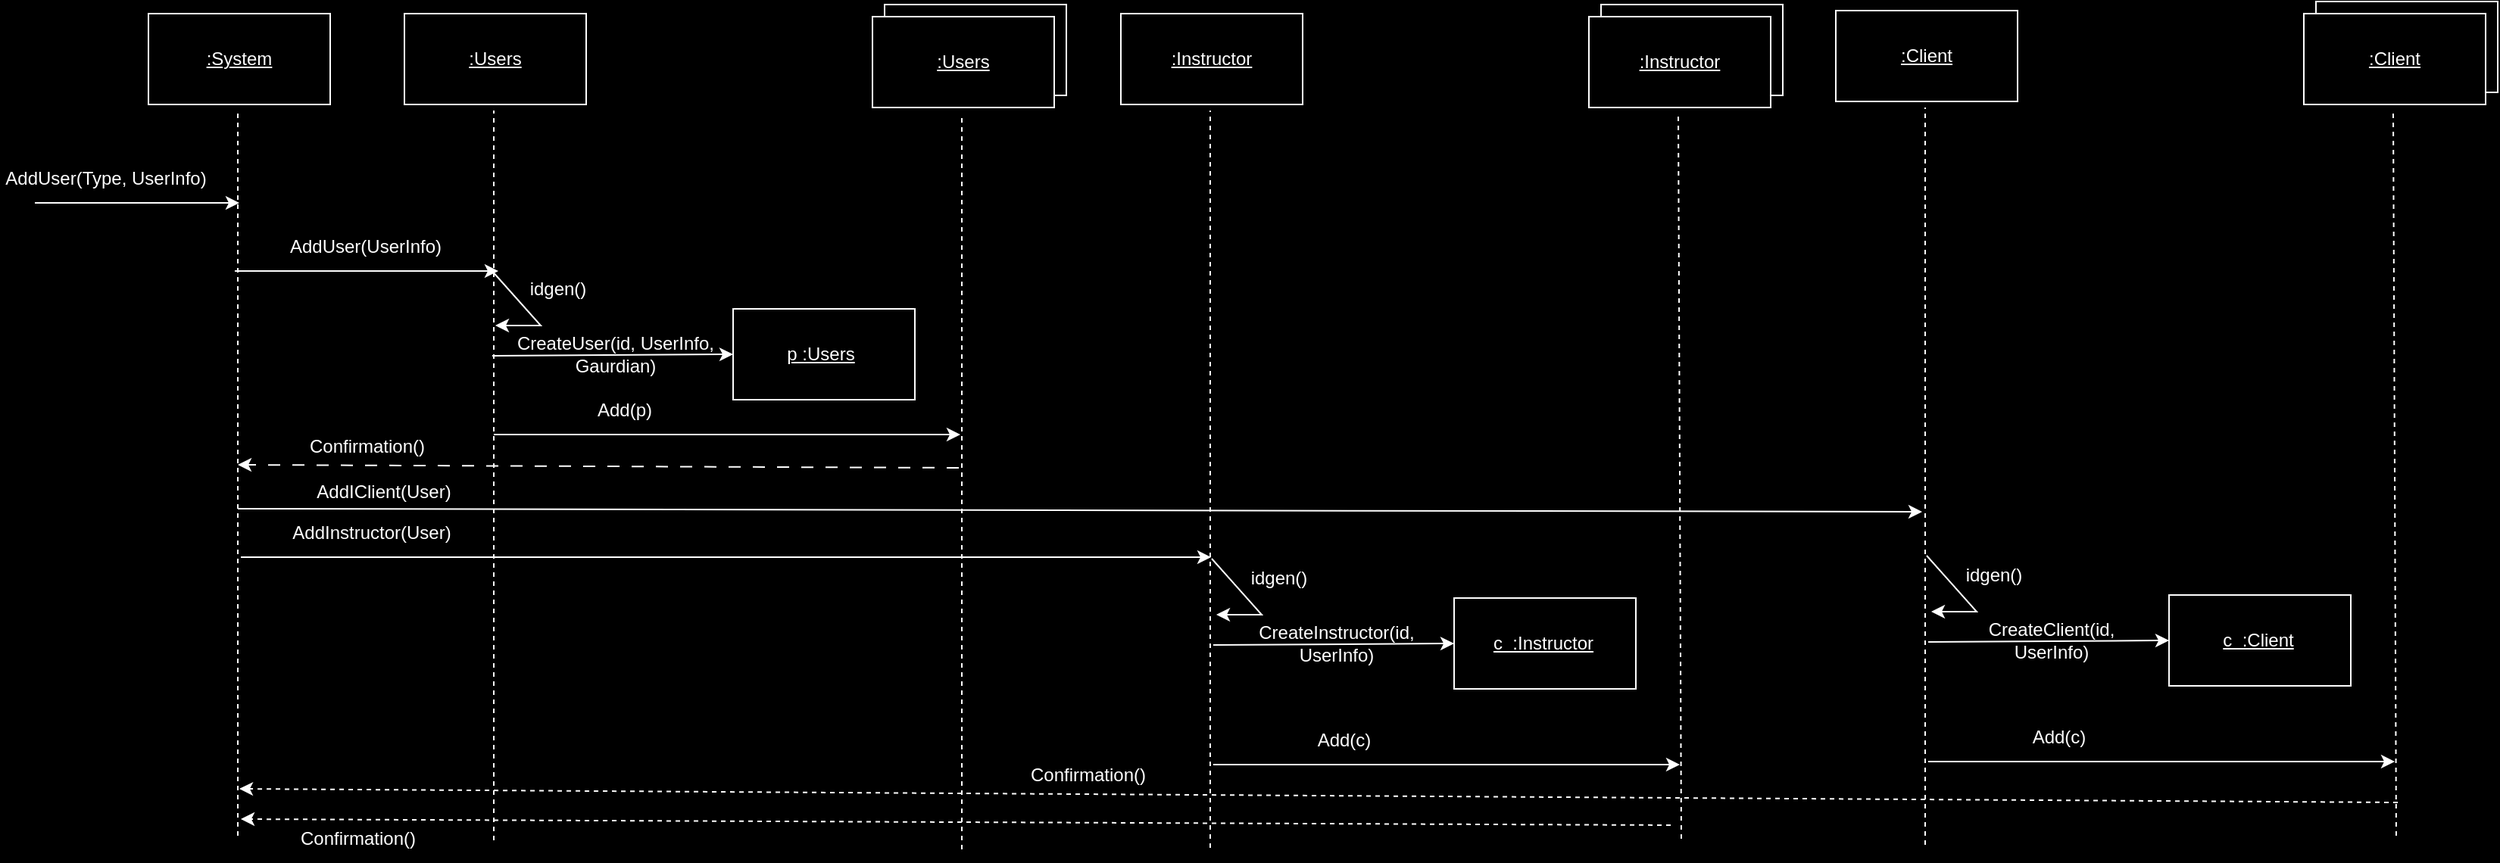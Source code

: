<mxfile version="24.8.3">
  <diagram name="Page-1" id="pG8_zNcNYhtdr4i-cpv-">
    <mxGraphModel dx="1426" dy="791" grid="0" gridSize="10" guides="1" tooltips="1" connect="1" arrows="1" fold="1" page="0" pageScale="1" pageWidth="850" pageHeight="1100" background="#000000" math="0" shadow="0">
      <root>
        <mxCell id="0" />
        <mxCell id="1" parent="0" />
        <mxCell id="J-wNMf_4F0RsYoabih5--39" value="" style="rounded=0;whiteSpace=wrap;html=1;fillColor=#000000;strokeColor=#FFFFFF;" parent="1" vertex="1">
          <mxGeometry x="629" y="106" width="120" height="60" as="geometry" />
        </mxCell>
        <mxCell id="J-wNMf_4F0RsYoabih5--1" value="" style="endArrow=classic;html=1;rounded=0;strokeColor=#FFFFFF;" parent="1" edge="1">
          <mxGeometry width="50" height="50" relative="1" as="geometry">
            <mxPoint x="68" y="237" as="sourcePoint" />
            <mxPoint x="203" y="237" as="targetPoint" />
          </mxGeometry>
        </mxCell>
        <mxCell id="J-wNMf_4F0RsYoabih5--6" value="Con" style="text;html=1;align=center;verticalAlign=middle;whiteSpace=wrap;rounded=0;" parent="1" vertex="1">
          <mxGeometry x="103" y="206" width="60" height="30" as="geometry" />
        </mxCell>
        <mxCell id="J-wNMf_4F0RsYoabih5--7" value="" style="endArrow=none;dashed=1;html=1;rounded=0;strokeColor=#FFFFFF;" parent="1" edge="1">
          <mxGeometry width="50" height="50" relative="1" as="geometry">
            <mxPoint x="202" y="655" as="sourcePoint" />
            <mxPoint x="202" y="176" as="targetPoint" />
          </mxGeometry>
        </mxCell>
        <mxCell id="J-wNMf_4F0RsYoabih5--8" value="" style="rounded=0;whiteSpace=wrap;html=1;fillColor=#000000;strokeColor=#FFFFFF;" parent="1" vertex="1">
          <mxGeometry x="143" y="112" width="120" height="60" as="geometry" />
        </mxCell>
        <mxCell id="J-wNMf_4F0RsYoabih5--9" value="&lt;font color=&quot;#ffffff&quot;&gt;&lt;u&gt;:System&lt;/u&gt;&lt;/font&gt;" style="text;html=1;align=center;verticalAlign=middle;whiteSpace=wrap;rounded=0;" parent="1" vertex="1">
          <mxGeometry x="173" y="127" width="60" height="30" as="geometry" />
        </mxCell>
        <mxCell id="J-wNMf_4F0RsYoabih5--10" value="&lt;font color=&quot;#ffffff&quot;&gt;AddUser(Type, UserInfo)&lt;/font&gt;" style="text;html=1;align=center;verticalAlign=middle;whiteSpace=wrap;rounded=0;" parent="1" vertex="1">
          <mxGeometry x="45" y="206" width="140" height="30" as="geometry" />
        </mxCell>
        <mxCell id="J-wNMf_4F0RsYoabih5--16" value="" style="endArrow=classic;html=1;rounded=0;strokeColor=#FFFFFF;" parent="1" edge="1">
          <mxGeometry width="50" height="50" relative="1" as="geometry">
            <mxPoint x="200" y="282" as="sourcePoint" />
            <mxPoint x="374" y="282" as="targetPoint" />
          </mxGeometry>
        </mxCell>
        <mxCell id="J-wNMf_4F0RsYoabih5--18" value="" style="endArrow=none;dashed=1;html=1;rounded=0;strokeColor=#FFFFFF;" parent="1" edge="1">
          <mxGeometry width="50" height="50" relative="1" as="geometry">
            <mxPoint x="371" y="658" as="sourcePoint" />
            <mxPoint x="371" y="176" as="targetPoint" />
          </mxGeometry>
        </mxCell>
        <mxCell id="J-wNMf_4F0RsYoabih5--19" value="" style="rounded=0;whiteSpace=wrap;html=1;fillColor=#000000;strokeColor=#FFFFFF;" parent="1" vertex="1">
          <mxGeometry x="312" y="112" width="120" height="60" as="geometry" />
        </mxCell>
        <mxCell id="J-wNMf_4F0RsYoabih5--20" value="&lt;font color=&quot;#ffffff&quot;&gt;&lt;u&gt;:Users&lt;/u&gt;&lt;/font&gt;" style="text;html=1;align=center;verticalAlign=middle;whiteSpace=wrap;rounded=0;" parent="1" vertex="1">
          <mxGeometry x="342" y="127" width="60" height="30" as="geometry" />
        </mxCell>
        <mxCell id="J-wNMf_4F0RsYoabih5--21" value="&lt;font color=&quot;#ffffff&quot;&gt;AddUser(UserInfo)&lt;/font&gt;" style="text;html=1;align=center;verticalAlign=middle;whiteSpace=wrap;rounded=0;" parent="1" vertex="1">
          <mxGeometry x="219" y="251" width="135" height="30" as="geometry" />
        </mxCell>
        <mxCell id="J-wNMf_4F0RsYoabih5--22" value="" style="endArrow=classic;html=1;rounded=0;strokeColor=#FFFFFF;" parent="1" edge="1">
          <mxGeometry width="50" height="50" relative="1" as="geometry">
            <mxPoint x="369" y="281" as="sourcePoint" />
            <mxPoint x="372" y="318" as="targetPoint" />
            <Array as="points">
              <mxPoint x="402" y="318" />
            </Array>
          </mxGeometry>
        </mxCell>
        <mxCell id="J-wNMf_4F0RsYoabih5--24" value="&lt;font color=&quot;#ffffff&quot;&gt;idgen()&lt;/font&gt;" style="text;html=1;align=center;verticalAlign=middle;whiteSpace=wrap;rounded=0;" parent="1" vertex="1">
          <mxGeometry x="346" y="279" width="135" height="30" as="geometry" />
        </mxCell>
        <mxCell id="J-wNMf_4F0RsYoabih5--25" value="" style="endArrow=classic;html=1;rounded=0;strokeColor=#FFFFFF;entryX=0;entryY=0.5;entryDx=0;entryDy=0;" parent="1" target="J-wNMf_4F0RsYoabih5--26" edge="1">
          <mxGeometry width="50" height="50" relative="1" as="geometry">
            <mxPoint x="370" y="338" as="sourcePoint" />
            <mxPoint x="504" y="338" as="targetPoint" />
          </mxGeometry>
        </mxCell>
        <mxCell id="J-wNMf_4F0RsYoabih5--26" value="" style="rounded=0;whiteSpace=wrap;html=1;fillColor=#000000;strokeColor=#FFFFFF;" parent="1" vertex="1">
          <mxGeometry x="529" y="307" width="120" height="60" as="geometry" />
        </mxCell>
        <mxCell id="J-wNMf_4F0RsYoabih5--27" value="&lt;font color=&quot;#ffffff&quot;&gt;&lt;u&gt;p :Users&lt;/u&gt;&lt;/font&gt;" style="text;html=1;align=center;verticalAlign=middle;whiteSpace=wrap;rounded=0;" parent="1" vertex="1">
          <mxGeometry x="557" y="322" width="60" height="30" as="geometry" />
        </mxCell>
        <mxCell id="J-wNMf_4F0RsYoabih5--30" value="&lt;font color=&quot;#ffffff&quot;&gt;CreateUser(id, UserInfo, Gaurdian)&lt;/font&gt;" style="text;html=1;align=center;verticalAlign=middle;whiteSpace=wrap;rounded=0;" parent="1" vertex="1">
          <mxGeometry x="384" y="322" width="135" height="30" as="geometry" />
        </mxCell>
        <mxCell id="J-wNMf_4F0RsYoabih5--31" value="" style="endArrow=classic;html=1;rounded=0;strokeColor=#FFFFFF;" parent="1" edge="1">
          <mxGeometry width="50" height="50" relative="1" as="geometry">
            <mxPoint x="371" y="390" as="sourcePoint" />
            <mxPoint x="679" y="390" as="targetPoint" />
          </mxGeometry>
        </mxCell>
        <mxCell id="J-wNMf_4F0RsYoabih5--32" value="&lt;font color=&quot;#ffffff&quot;&gt;Add(p)&lt;/font&gt;" style="text;html=1;align=center;verticalAlign=middle;whiteSpace=wrap;rounded=0;" parent="1" vertex="1">
          <mxGeometry x="390" y="359" width="135" height="30" as="geometry" />
        </mxCell>
        <mxCell id="J-wNMf_4F0RsYoabih5--33" value="" style="endArrow=none;dashed=1;html=1;rounded=0;strokeColor=#FFFFFF;" parent="1" edge="1">
          <mxGeometry width="50" height="50" relative="1" as="geometry">
            <mxPoint x="680" y="664" as="sourcePoint" />
            <mxPoint x="680" y="178" as="targetPoint" />
          </mxGeometry>
        </mxCell>
        <mxCell id="J-wNMf_4F0RsYoabih5--34" value="" style="rounded=0;whiteSpace=wrap;html=1;fillColor=#000000;strokeColor=#FFFFFF;" parent="1" vertex="1">
          <mxGeometry x="621" y="114" width="120" height="60" as="geometry" />
        </mxCell>
        <mxCell id="J-wNMf_4F0RsYoabih5--35" value="&lt;font color=&quot;#ffffff&quot;&gt;&lt;u&gt;:Users&lt;/u&gt;&lt;/font&gt;" style="text;html=1;align=center;verticalAlign=middle;whiteSpace=wrap;rounded=0;" parent="1" vertex="1">
          <mxGeometry x="651" y="129" width="60" height="30" as="geometry" />
        </mxCell>
        <mxCell id="J-wNMf_4F0RsYoabih5--42" value="" style="endArrow=classic;html=1;rounded=0;strokeColor=#FFFFFF;" parent="1" edge="1">
          <mxGeometry width="50" height="50" relative="1" as="geometry">
            <mxPoint x="204" y="471" as="sourcePoint" />
            <mxPoint x="844.5" y="471" as="targetPoint" />
          </mxGeometry>
        </mxCell>
        <mxCell id="J-wNMf_4F0RsYoabih5--43" value="&lt;font color=&quot;#ffffff&quot;&gt;AddInstructor(User)&lt;/font&gt;" style="text;html=1;align=center;verticalAlign=middle;whiteSpace=wrap;rounded=0;" parent="1" vertex="1">
          <mxGeometry x="223" y="440" width="135" height="30" as="geometry" />
        </mxCell>
        <mxCell id="J-wNMf_4F0RsYoabih5--44" value="" style="rounded=0;whiteSpace=wrap;html=1;fillColor=#000000;strokeColor=#FFFFFF;" parent="1" vertex="1">
          <mxGeometry x="1102" y="106" width="120" height="60" as="geometry" />
        </mxCell>
        <mxCell id="J-wNMf_4F0RsYoabih5--45" value="" style="endArrow=none;dashed=1;html=1;rounded=0;strokeColor=#FFFFFF;" parent="1" edge="1">
          <mxGeometry width="50" height="50" relative="1" as="geometry">
            <mxPoint x="844" y="663" as="sourcePoint" />
            <mxPoint x="844" y="176" as="targetPoint" />
          </mxGeometry>
        </mxCell>
        <mxCell id="J-wNMf_4F0RsYoabih5--46" value="" style="rounded=0;whiteSpace=wrap;html=1;fillColor=#000000;strokeColor=#FFFFFF;" parent="1" vertex="1">
          <mxGeometry x="785" y="112" width="120" height="60" as="geometry" />
        </mxCell>
        <mxCell id="J-wNMf_4F0RsYoabih5--47" value="&lt;font color=&quot;#ffffff&quot;&gt;&lt;u&gt;:Instructor&lt;/u&gt;&lt;/font&gt;" style="text;html=1;align=center;verticalAlign=middle;whiteSpace=wrap;rounded=0;" parent="1" vertex="1">
          <mxGeometry x="815" y="127" width="60" height="30" as="geometry" />
        </mxCell>
        <mxCell id="J-wNMf_4F0RsYoabih5--48" value="" style="endArrow=classic;html=1;rounded=0;strokeColor=#FFFFFF;" parent="1" edge="1">
          <mxGeometry width="50" height="50" relative="1" as="geometry">
            <mxPoint x="845" y="472" as="sourcePoint" />
            <mxPoint x="848" y="509" as="targetPoint" />
            <Array as="points">
              <mxPoint x="878" y="509" />
            </Array>
          </mxGeometry>
        </mxCell>
        <mxCell id="J-wNMf_4F0RsYoabih5--49" value="&lt;font color=&quot;#ffffff&quot;&gt;idgen()&lt;/font&gt;" style="text;html=1;align=center;verticalAlign=middle;whiteSpace=wrap;rounded=0;" parent="1" vertex="1">
          <mxGeometry x="822" y="470" width="135" height="30" as="geometry" />
        </mxCell>
        <mxCell id="J-wNMf_4F0RsYoabih5--50" value="" style="endArrow=classic;html=1;rounded=0;strokeColor=#FFFFFF;entryX=0;entryY=0.5;entryDx=0;entryDy=0;" parent="1" target="J-wNMf_4F0RsYoabih5--51" edge="1">
          <mxGeometry width="50" height="50" relative="1" as="geometry">
            <mxPoint x="846" y="529" as="sourcePoint" />
            <mxPoint x="980" y="529" as="targetPoint" />
          </mxGeometry>
        </mxCell>
        <mxCell id="J-wNMf_4F0RsYoabih5--51" value="" style="rounded=0;whiteSpace=wrap;html=1;fillColor=#000000;strokeColor=#FFFFFF;" parent="1" vertex="1">
          <mxGeometry x="1005" y="498" width="120" height="60" as="geometry" />
        </mxCell>
        <mxCell id="J-wNMf_4F0RsYoabih5--52" value="&lt;font color=&quot;#ffffff&quot;&gt;&lt;u&gt;c&amp;nbsp; :Instructor&lt;/u&gt;&lt;/font&gt;" style="text;html=1;align=center;verticalAlign=middle;whiteSpace=wrap;rounded=0;" parent="1" vertex="1">
          <mxGeometry x="1029" y="513" width="70" height="30" as="geometry" />
        </mxCell>
        <mxCell id="J-wNMf_4F0RsYoabih5--53" value="&lt;font color=&quot;#ffffff&quot;&gt;CreateInstructor(id, UserInfo)&lt;/font&gt;" style="text;html=1;align=center;verticalAlign=middle;whiteSpace=wrap;rounded=0;" parent="1" vertex="1">
          <mxGeometry x="860" y="513" width="135" height="30" as="geometry" />
        </mxCell>
        <mxCell id="J-wNMf_4F0RsYoabih5--54" value="" style="endArrow=classic;html=1;rounded=0;strokeColor=#FFFFFF;" parent="1" edge="1">
          <mxGeometry width="50" height="50" relative="1" as="geometry">
            <mxPoint x="846" y="608" as="sourcePoint" />
            <mxPoint x="1154" y="608" as="targetPoint" />
          </mxGeometry>
        </mxCell>
        <mxCell id="J-wNMf_4F0RsYoabih5--55" value="&lt;font color=&quot;#ffffff&quot;&gt;Add(c)&lt;/font&gt;" style="text;html=1;align=center;verticalAlign=middle;whiteSpace=wrap;rounded=0;" parent="1" vertex="1">
          <mxGeometry x="865" y="577" width="135" height="30" as="geometry" />
        </mxCell>
        <mxCell id="J-wNMf_4F0RsYoabih5--56" value="" style="endArrow=none;dashed=1;html=1;rounded=0;strokeColor=#FFFFFF;" parent="1" edge="1">
          <mxGeometry width="50" height="50" relative="1" as="geometry">
            <mxPoint x="1155" y="657" as="sourcePoint" />
            <mxPoint x="1153" y="178" as="targetPoint" />
          </mxGeometry>
        </mxCell>
        <mxCell id="J-wNMf_4F0RsYoabih5--57" value="" style="rounded=0;whiteSpace=wrap;html=1;fillColor=#000000;strokeColor=#FFFFFF;" parent="1" vertex="1">
          <mxGeometry x="1094" y="114" width="120" height="60" as="geometry" />
        </mxCell>
        <mxCell id="J-wNMf_4F0RsYoabih5--58" value="&lt;font color=&quot;#ffffff&quot;&gt;&lt;u&gt;:Instructor&lt;/u&gt;&lt;/font&gt;" style="text;html=1;align=center;verticalAlign=middle;whiteSpace=wrap;rounded=0;" parent="1" vertex="1">
          <mxGeometry x="1124" y="129" width="60" height="30" as="geometry" />
        </mxCell>
        <mxCell id="J-wNMf_4F0RsYoabih5--60" value="" style="endArrow=classic;html=1;rounded=0;strokeColor=#FFFFFF;dashed=1;dashPattern=8 8;" parent="1" edge="1">
          <mxGeometry width="50" height="50" relative="1" as="geometry">
            <mxPoint x="678" y="412" as="sourcePoint" />
            <mxPoint x="202" y="410" as="targetPoint" />
          </mxGeometry>
        </mxCell>
        <mxCell id="J-wNMf_4F0RsYoabih5--62" value="&lt;font color=&quot;#ffffff&quot;&gt;Confirmation()&lt;/font&gt;" style="text;html=1;align=center;verticalAlign=middle;whiteSpace=wrap;rounded=0;" parent="1" vertex="1">
          <mxGeometry x="220" y="383" width="135" height="30" as="geometry" />
        </mxCell>
        <mxCell id="J-wNMf_4F0RsYoabih5--63" value="" style="endArrow=classic;html=1;rounded=0;strokeColor=#FFFFFF;dashed=1;" parent="1" edge="1">
          <mxGeometry width="50" height="50" relative="1" as="geometry">
            <mxPoint x="1148" y="648" as="sourcePoint" />
            <mxPoint x="204" y="644" as="targetPoint" />
          </mxGeometry>
        </mxCell>
        <mxCell id="J-wNMf_4F0RsYoabih5--64" value="&lt;font color=&quot;#ffffff&quot;&gt;Confirmation()&lt;/font&gt;" style="text;html=1;align=center;verticalAlign=middle;whiteSpace=wrap;rounded=0;" parent="1" vertex="1">
          <mxGeometry x="214" y="642" width="135" height="30" as="geometry" />
        </mxCell>
        <mxCell id="gyk7JsDfWG_8IupQ1Y1O-1" value="" style="rounded=0;whiteSpace=wrap;html=1;fillColor=#000000;strokeColor=#FFFFFF;" vertex="1" parent="1">
          <mxGeometry x="1574" y="104" width="120" height="60" as="geometry" />
        </mxCell>
        <mxCell id="gyk7JsDfWG_8IupQ1Y1O-2" value="" style="endArrow=none;dashed=1;html=1;rounded=0;strokeColor=#FFFFFF;" edge="1" parent="1">
          <mxGeometry width="50" height="50" relative="1" as="geometry">
            <mxPoint x="1316" y="661" as="sourcePoint" />
            <mxPoint x="1316" y="174" as="targetPoint" />
          </mxGeometry>
        </mxCell>
        <mxCell id="gyk7JsDfWG_8IupQ1Y1O-3" value="" style="rounded=0;whiteSpace=wrap;html=1;fillColor=#000000;strokeColor=#FFFFFF;" vertex="1" parent="1">
          <mxGeometry x="1257" y="110" width="120" height="60" as="geometry" />
        </mxCell>
        <mxCell id="gyk7JsDfWG_8IupQ1Y1O-4" value="&lt;font color=&quot;#ffffff&quot;&gt;&lt;u&gt;:Client&lt;/u&gt;&lt;/font&gt;" style="text;html=1;align=center;verticalAlign=middle;whiteSpace=wrap;rounded=0;" vertex="1" parent="1">
          <mxGeometry x="1287" y="125" width="60" height="30" as="geometry" />
        </mxCell>
        <mxCell id="gyk7JsDfWG_8IupQ1Y1O-5" value="" style="endArrow=classic;html=1;rounded=0;strokeColor=#FFFFFF;" edge="1" parent="1">
          <mxGeometry width="50" height="50" relative="1" as="geometry">
            <mxPoint x="1317" y="470" as="sourcePoint" />
            <mxPoint x="1320" y="507" as="targetPoint" />
            <Array as="points">
              <mxPoint x="1350" y="507" />
            </Array>
          </mxGeometry>
        </mxCell>
        <mxCell id="gyk7JsDfWG_8IupQ1Y1O-6" value="&lt;font color=&quot;#ffffff&quot;&gt;idgen()&lt;/font&gt;" style="text;html=1;align=center;verticalAlign=middle;whiteSpace=wrap;rounded=0;" vertex="1" parent="1">
          <mxGeometry x="1294" y="468" width="135" height="30" as="geometry" />
        </mxCell>
        <mxCell id="gyk7JsDfWG_8IupQ1Y1O-7" value="" style="endArrow=classic;html=1;rounded=0;strokeColor=#FFFFFF;entryX=0;entryY=0.5;entryDx=0;entryDy=0;" edge="1" parent="1" target="gyk7JsDfWG_8IupQ1Y1O-8">
          <mxGeometry width="50" height="50" relative="1" as="geometry">
            <mxPoint x="1318" y="527" as="sourcePoint" />
            <mxPoint x="1452" y="527" as="targetPoint" />
          </mxGeometry>
        </mxCell>
        <mxCell id="gyk7JsDfWG_8IupQ1Y1O-8" value="" style="rounded=0;whiteSpace=wrap;html=1;fillColor=#000000;strokeColor=#FFFFFF;" vertex="1" parent="1">
          <mxGeometry x="1477" y="496" width="120" height="60" as="geometry" />
        </mxCell>
        <mxCell id="gyk7JsDfWG_8IupQ1Y1O-9" value="&lt;font color=&quot;#ffffff&quot;&gt;&lt;u&gt;c&amp;nbsp; :Client&lt;/u&gt;&lt;/font&gt;" style="text;html=1;align=center;verticalAlign=middle;whiteSpace=wrap;rounded=0;" vertex="1" parent="1">
          <mxGeometry x="1501" y="511" width="70" height="30" as="geometry" />
        </mxCell>
        <mxCell id="gyk7JsDfWG_8IupQ1Y1O-10" value="&lt;font color=&quot;#ffffff&quot;&gt;CreateClient(id, UserInfo)&lt;/font&gt;" style="text;html=1;align=center;verticalAlign=middle;whiteSpace=wrap;rounded=0;" vertex="1" parent="1">
          <mxGeometry x="1332" y="511" width="135" height="30" as="geometry" />
        </mxCell>
        <mxCell id="gyk7JsDfWG_8IupQ1Y1O-11" value="" style="endArrow=classic;html=1;rounded=0;strokeColor=#FFFFFF;" edge="1" parent="1">
          <mxGeometry width="50" height="50" relative="1" as="geometry">
            <mxPoint x="1318" y="606" as="sourcePoint" />
            <mxPoint x="1626" y="606" as="targetPoint" />
          </mxGeometry>
        </mxCell>
        <mxCell id="gyk7JsDfWG_8IupQ1Y1O-12" value="&lt;font color=&quot;#ffffff&quot;&gt;Add(c)&lt;/font&gt;" style="text;html=1;align=center;verticalAlign=middle;whiteSpace=wrap;rounded=0;" vertex="1" parent="1">
          <mxGeometry x="1337" y="575" width="135" height="30" as="geometry" />
        </mxCell>
        <mxCell id="gyk7JsDfWG_8IupQ1Y1O-13" value="" style="endArrow=none;dashed=1;html=1;rounded=0;strokeColor=#FFFFFF;" edge="1" parent="1">
          <mxGeometry width="50" height="50" relative="1" as="geometry">
            <mxPoint x="1627" y="655" as="sourcePoint" />
            <mxPoint x="1625" y="176" as="targetPoint" />
          </mxGeometry>
        </mxCell>
        <mxCell id="gyk7JsDfWG_8IupQ1Y1O-14" value="" style="rounded=0;whiteSpace=wrap;html=1;fillColor=#000000;strokeColor=#FFFFFF;" vertex="1" parent="1">
          <mxGeometry x="1566" y="112" width="120" height="60" as="geometry" />
        </mxCell>
        <mxCell id="gyk7JsDfWG_8IupQ1Y1O-15" value="&lt;font color=&quot;#ffffff&quot;&gt;&lt;u&gt;:Client&lt;/u&gt;&lt;/font&gt;" style="text;html=1;align=center;verticalAlign=middle;whiteSpace=wrap;rounded=0;" vertex="1" parent="1">
          <mxGeometry x="1596" y="127" width="60" height="30" as="geometry" />
        </mxCell>
        <mxCell id="gyk7JsDfWG_8IupQ1Y1O-16" value="" style="endArrow=classic;html=1;rounded=0;strokeColor=#FFFFFF;" edge="1" parent="1">
          <mxGeometry width="50" height="50" relative="1" as="geometry">
            <mxPoint x="202" y="439" as="sourcePoint" />
            <mxPoint x="1314" y="441" as="targetPoint" />
          </mxGeometry>
        </mxCell>
        <mxCell id="gyk7JsDfWG_8IupQ1Y1O-17" value="&lt;font color=&quot;#ffffff&quot;&gt;AddIClient(User)&lt;/font&gt;" style="text;html=1;align=center;verticalAlign=middle;whiteSpace=wrap;rounded=0;" vertex="1" parent="1">
          <mxGeometry x="231" y="413" width="135" height="30" as="geometry" />
        </mxCell>
        <mxCell id="gyk7JsDfWG_8IupQ1Y1O-19" value="" style="endArrow=classic;html=1;rounded=0;strokeColor=#FFFFFF;dashed=1;" edge="1" parent="1">
          <mxGeometry width="50" height="50" relative="1" as="geometry">
            <mxPoint x="1628" y="633" as="sourcePoint" />
            <mxPoint x="203" y="624" as="targetPoint" />
          </mxGeometry>
        </mxCell>
        <mxCell id="gyk7JsDfWG_8IupQ1Y1O-20" value="&lt;font color=&quot;#ffffff&quot;&gt;Confirmation()&lt;/font&gt;" style="text;html=1;align=center;verticalAlign=middle;whiteSpace=wrap;rounded=0;" vertex="1" parent="1">
          <mxGeometry x="696" y="600" width="135" height="30" as="geometry" />
        </mxCell>
      </root>
    </mxGraphModel>
  </diagram>
</mxfile>
